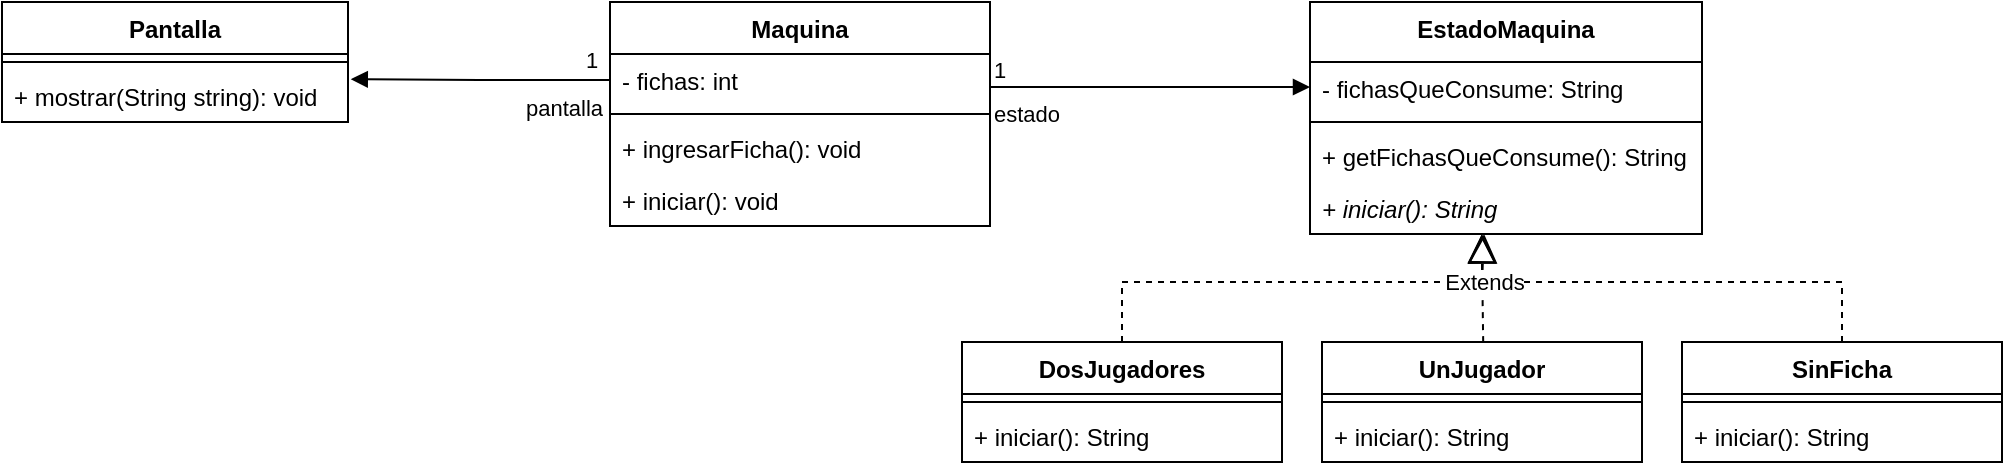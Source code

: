<mxfile version="28.2.1">
  <diagram name="Página-1" id="4M-b7nxcoDIyR_Gfe6YO">
    <mxGraphModel dx="983" dy="536" grid="1" gridSize="10" guides="1" tooltips="1" connect="1" arrows="1" fold="1" page="1" pageScale="1" pageWidth="827" pageHeight="1169" math="0" shadow="0">
      <root>
        <mxCell id="0" />
        <mxCell id="1" parent="0" />
        <mxCell id="tshGxrM7-_u3ijoIINoY-27" value="" style="endArrow=block;dashed=1;endFill=0;endSize=12;html=1;rounded=0;exitX=0.51;exitY=0.001;exitDx=0;exitDy=0;entryX=0.443;entryY=1.089;entryDx=0;entryDy=0;entryPerimeter=0;exitPerimeter=0;" parent="1" edge="1">
          <mxGeometry width="160" relative="1" as="geometry">
            <mxPoint x="850.6" y="280.06" as="sourcePoint" />
            <mxPoint x="849.828" y="226.314" as="targetPoint" />
          </mxGeometry>
        </mxCell>
        <mxCell id="tshGxrM7-_u3ijoIINoY-23" value="" style="endArrow=block;dashed=1;endFill=0;endSize=12;html=1;rounded=0;exitX=0.5;exitY=0;exitDx=0;exitDy=0;" parent="1" source="tshGxrM7-_u3ijoIINoY-16" edge="1">
          <mxGeometry width="160" relative="1" as="geometry">
            <mxPoint x="1030" y="276" as="sourcePoint" />
            <mxPoint x="850" y="226" as="targetPoint" />
            <Array as="points">
              <mxPoint x="1030" y="250" />
              <mxPoint x="850" y="250" />
            </Array>
          </mxGeometry>
        </mxCell>
        <mxCell id="tshGxrM7-_u3ijoIINoY-1" value="Maquina" style="swimlane;fontStyle=1;align=center;verticalAlign=top;childLayout=stackLayout;horizontal=1;startSize=26;horizontalStack=0;resizeParent=1;resizeParentMax=0;resizeLast=0;collapsible=1;marginBottom=0;whiteSpace=wrap;html=1;" parent="1" vertex="1">
          <mxGeometry x="414" y="110" width="190" height="112" as="geometry" />
        </mxCell>
        <mxCell id="tshGxrM7-_u3ijoIINoY-2" value="- fichas: int" style="text;strokeColor=none;fillColor=none;align=left;verticalAlign=top;spacingLeft=4;spacingRight=4;overflow=hidden;rotatable=0;points=[[0,0.5],[1,0.5]];portConstraint=eastwest;whiteSpace=wrap;html=1;" parent="tshGxrM7-_u3ijoIINoY-1" vertex="1">
          <mxGeometry y="26" width="190" height="26" as="geometry" />
        </mxCell>
        <mxCell id="tshGxrM7-_u3ijoIINoY-3" value="" style="line;strokeWidth=1;fillColor=none;align=left;verticalAlign=middle;spacingTop=-1;spacingLeft=3;spacingRight=3;rotatable=0;labelPosition=right;points=[];portConstraint=eastwest;strokeColor=inherit;" parent="tshGxrM7-_u3ijoIINoY-1" vertex="1">
          <mxGeometry y="52" width="190" height="8" as="geometry" />
        </mxCell>
        <mxCell id="tshGxrM7-_u3ijoIINoY-20" value="+ ingresarFicha(): void" style="text;strokeColor=none;fillColor=none;align=left;verticalAlign=top;spacingLeft=4;spacingRight=4;overflow=hidden;rotatable=0;points=[[0,0.5],[1,0.5]];portConstraint=eastwest;whiteSpace=wrap;html=1;" parent="tshGxrM7-_u3ijoIINoY-1" vertex="1">
          <mxGeometry y="60" width="190" height="26" as="geometry" />
        </mxCell>
        <mxCell id="tshGxrM7-_u3ijoIINoY-4" value="+ iniciar(): void" style="text;strokeColor=none;fillColor=none;align=left;verticalAlign=top;spacingLeft=4;spacingRight=4;overflow=hidden;rotatable=0;points=[[0,0.5],[1,0.5]];portConstraint=eastwest;whiteSpace=wrap;html=1;" parent="tshGxrM7-_u3ijoIINoY-1" vertex="1">
          <mxGeometry y="86" width="190" height="26" as="geometry" />
        </mxCell>
        <mxCell id="tshGxrM7-_u3ijoIINoY-5" value="&lt;div&gt;&lt;span style=&quot;background-color: transparent; color: light-dark(rgb(0, 0, 0), rgb(255, 255, 255));&quot;&gt;EstadoMaquina&lt;/span&gt;&lt;/div&gt;" style="swimlane;fontStyle=1;align=center;verticalAlign=top;childLayout=stackLayout;horizontal=1;startSize=30;horizontalStack=0;resizeParent=1;resizeParentMax=0;resizeLast=0;collapsible=1;marginBottom=0;whiteSpace=wrap;html=1;" parent="1" vertex="1">
          <mxGeometry x="764" y="110" width="196" height="116" as="geometry" />
        </mxCell>
        <mxCell id="4t4xKcmtvkxkxZFlvo2a-5" value="- fichasQueConsume: String" style="text;strokeColor=none;fillColor=none;align=left;verticalAlign=top;spacingLeft=4;spacingRight=4;overflow=hidden;rotatable=0;points=[[0,0.5],[1,0.5]];portConstraint=eastwest;whiteSpace=wrap;html=1;" vertex="1" parent="tshGxrM7-_u3ijoIINoY-5">
          <mxGeometry y="30" width="196" height="26" as="geometry" />
        </mxCell>
        <mxCell id="tshGxrM7-_u3ijoIINoY-7" value="" style="line;strokeWidth=1;fillColor=none;align=left;verticalAlign=middle;spacingTop=-1;spacingLeft=3;spacingRight=3;rotatable=0;labelPosition=right;points=[];portConstraint=eastwest;strokeColor=inherit;" parent="tshGxrM7-_u3ijoIINoY-5" vertex="1">
          <mxGeometry y="56" width="196" height="8" as="geometry" />
        </mxCell>
        <mxCell id="4t4xKcmtvkxkxZFlvo2a-6" value="+ getFichasQueConsume(): String" style="text;strokeColor=none;fillColor=none;align=left;verticalAlign=top;spacingLeft=4;spacingRight=4;overflow=hidden;rotatable=0;points=[[0,0.5],[1,0.5]];portConstraint=eastwest;whiteSpace=wrap;html=1;" vertex="1" parent="tshGxrM7-_u3ijoIINoY-5">
          <mxGeometry y="64" width="196" height="26" as="geometry" />
        </mxCell>
        <mxCell id="tshGxrM7-_u3ijoIINoY-8" value="&lt;i&gt;+ iniciar(): String&lt;/i&gt;" style="text;strokeColor=none;fillColor=none;align=left;verticalAlign=top;spacingLeft=4;spacingRight=4;overflow=hidden;rotatable=0;points=[[0,0.5],[1,0.5]];portConstraint=eastwest;whiteSpace=wrap;html=1;" parent="tshGxrM7-_u3ijoIINoY-5" vertex="1">
          <mxGeometry y="90" width="196" height="26" as="geometry" />
        </mxCell>
        <mxCell id="tshGxrM7-_u3ijoIINoY-9" value="estado" style="endArrow=block;endFill=1;html=1;edgeStyle=orthogonalEdgeStyle;align=left;verticalAlign=top;rounded=0;" parent="1" edge="1">
          <mxGeometry x="-1" relative="1" as="geometry">
            <mxPoint x="604" y="152.5" as="sourcePoint" />
            <mxPoint x="764" y="152.5" as="targetPoint" />
          </mxGeometry>
        </mxCell>
        <mxCell id="tshGxrM7-_u3ijoIINoY-10" value="1" style="edgeLabel;resizable=0;html=1;align=left;verticalAlign=bottom;" parent="tshGxrM7-_u3ijoIINoY-9" connectable="0" vertex="1">
          <mxGeometry x="-1" relative="1" as="geometry" />
        </mxCell>
        <mxCell id="tshGxrM7-_u3ijoIINoY-11" value="UnJugador" style="swimlane;fontStyle=1;align=center;verticalAlign=top;childLayout=stackLayout;horizontal=1;startSize=26;horizontalStack=0;resizeParent=1;resizeParentMax=0;resizeLast=0;collapsible=1;marginBottom=0;whiteSpace=wrap;html=1;" parent="1" vertex="1">
          <mxGeometry x="770" y="280" width="160" height="60" as="geometry" />
        </mxCell>
        <mxCell id="tshGxrM7-_u3ijoIINoY-13" value="" style="line;strokeWidth=1;fillColor=none;align=left;verticalAlign=middle;spacingTop=-1;spacingLeft=3;spacingRight=3;rotatable=0;labelPosition=right;points=[];portConstraint=eastwest;strokeColor=inherit;" parent="tshGxrM7-_u3ijoIINoY-11" vertex="1">
          <mxGeometry y="26" width="160" height="8" as="geometry" />
        </mxCell>
        <mxCell id="4t4xKcmtvkxkxZFlvo2a-3" value="+ iniciar(): String" style="text;strokeColor=none;fillColor=none;align=left;verticalAlign=top;spacingLeft=4;spacingRight=4;overflow=hidden;rotatable=0;points=[[0,0.5],[1,0.5]];portConstraint=eastwest;whiteSpace=wrap;html=1;" vertex="1" parent="tshGxrM7-_u3ijoIINoY-11">
          <mxGeometry y="34" width="160" height="26" as="geometry" />
        </mxCell>
        <mxCell id="tshGxrM7-_u3ijoIINoY-16" value="SinFicha" style="swimlane;fontStyle=1;align=center;verticalAlign=top;childLayout=stackLayout;horizontal=1;startSize=26;horizontalStack=0;resizeParent=1;resizeParentMax=0;resizeLast=0;collapsible=1;marginBottom=0;whiteSpace=wrap;html=1;" parent="1" vertex="1">
          <mxGeometry x="950" y="280" width="160" height="60" as="geometry" />
        </mxCell>
        <mxCell id="tshGxrM7-_u3ijoIINoY-18" value="" style="line;strokeWidth=1;fillColor=none;align=left;verticalAlign=middle;spacingTop=-1;spacingLeft=3;spacingRight=3;rotatable=0;labelPosition=right;points=[];portConstraint=eastwest;strokeColor=inherit;" parent="tshGxrM7-_u3ijoIINoY-16" vertex="1">
          <mxGeometry y="26" width="160" height="8" as="geometry" />
        </mxCell>
        <mxCell id="4t4xKcmtvkxkxZFlvo2a-4" value="+ iniciar(): String" style="text;strokeColor=none;fillColor=none;align=left;verticalAlign=top;spacingLeft=4;spacingRight=4;overflow=hidden;rotatable=0;points=[[0,0.5],[1,0.5]];portConstraint=eastwest;whiteSpace=wrap;html=1;" vertex="1" parent="tshGxrM7-_u3ijoIINoY-16">
          <mxGeometry y="34" width="160" height="26" as="geometry" />
        </mxCell>
        <mxCell id="tshGxrM7-_u3ijoIINoY-21" value="" style="endArrow=block;dashed=1;endFill=0;endSize=12;html=1;rounded=0;entryX=0.444;entryY=1;entryDx=0;entryDy=0;entryPerimeter=0;exitX=0.5;exitY=0;exitDx=0;exitDy=0;" parent="1" source="tshGxrM7-_u3ijoIINoY-24" target="tshGxrM7-_u3ijoIINoY-8" edge="1">
          <mxGeometry width="160" relative="1" as="geometry">
            <mxPoint x="704" y="210" as="sourcePoint" />
            <mxPoint x="864" y="210" as="targetPoint" />
            <Array as="points">
              <mxPoint x="670" y="250" />
              <mxPoint x="850" y="250" />
            </Array>
          </mxGeometry>
        </mxCell>
        <mxCell id="tshGxrM7-_u3ijoIINoY-22" value="&lt;span&gt;Extends&lt;/span&gt;" style="edgeLabel;html=1;align=center;verticalAlign=middle;resizable=0;points=[];labelBackgroundColor=default;" parent="tshGxrM7-_u3ijoIINoY-21" vertex="1" connectable="0">
          <mxGeometry x="-0.177" y="1" relative="1" as="geometry">
            <mxPoint x="114" y="1" as="offset" />
          </mxGeometry>
        </mxCell>
        <mxCell id="tshGxrM7-_u3ijoIINoY-24" value="DosJugadores" style="swimlane;fontStyle=1;align=center;verticalAlign=top;childLayout=stackLayout;horizontal=1;startSize=26;horizontalStack=0;resizeParent=1;resizeParentMax=0;resizeLast=0;collapsible=1;marginBottom=0;whiteSpace=wrap;html=1;" parent="1" vertex="1">
          <mxGeometry x="590" y="280" width="160" height="60" as="geometry" />
        </mxCell>
        <mxCell id="tshGxrM7-_u3ijoIINoY-25" value="" style="line;strokeWidth=1;fillColor=none;align=left;verticalAlign=middle;spacingTop=-1;spacingLeft=3;spacingRight=3;rotatable=0;labelPosition=right;points=[];portConstraint=eastwest;strokeColor=inherit;" parent="tshGxrM7-_u3ijoIINoY-24" vertex="1">
          <mxGeometry y="26" width="160" height="8" as="geometry" />
        </mxCell>
        <mxCell id="4t4xKcmtvkxkxZFlvo2a-2" value="+ iniciar(): String" style="text;strokeColor=none;fillColor=none;align=left;verticalAlign=top;spacingLeft=4;spacingRight=4;overflow=hidden;rotatable=0;points=[[0,0.5],[1,0.5]];portConstraint=eastwest;whiteSpace=wrap;html=1;" vertex="1" parent="tshGxrM7-_u3ijoIINoY-24">
          <mxGeometry y="34" width="160" height="26" as="geometry" />
        </mxCell>
        <mxCell id="tshGxrM7-_u3ijoIINoY-28" value="Pantalla" style="swimlane;fontStyle=1;align=center;verticalAlign=top;childLayout=stackLayout;horizontal=1;startSize=26;horizontalStack=0;resizeParent=1;resizeParentMax=0;resizeLast=0;collapsible=1;marginBottom=0;whiteSpace=wrap;html=1;" parent="1" vertex="1">
          <mxGeometry x="110" y="110" width="173" height="60" as="geometry" />
        </mxCell>
        <mxCell id="tshGxrM7-_u3ijoIINoY-30" value="" style="line;strokeWidth=1;fillColor=none;align=left;verticalAlign=middle;spacingTop=-1;spacingLeft=3;spacingRight=3;rotatable=0;labelPosition=right;points=[];portConstraint=eastwest;strokeColor=inherit;" parent="tshGxrM7-_u3ijoIINoY-28" vertex="1">
          <mxGeometry y="26" width="173" height="8" as="geometry" />
        </mxCell>
        <mxCell id="tshGxrM7-_u3ijoIINoY-31" value="+ mostrar(String string): void" style="text;strokeColor=none;fillColor=none;align=left;verticalAlign=top;spacingLeft=4;spacingRight=4;overflow=hidden;rotatable=0;points=[[0,0.5],[1,0.5]];portConstraint=eastwest;whiteSpace=wrap;html=1;" parent="tshGxrM7-_u3ijoIINoY-28" vertex="1">
          <mxGeometry y="34" width="173" height="26" as="geometry" />
        </mxCell>
        <mxCell id="tshGxrM7-_u3ijoIINoY-35" value="pantalla" style="endArrow=block;endFill=1;html=1;edgeStyle=orthogonalEdgeStyle;align=left;verticalAlign=top;rounded=0;exitX=0;exitY=0.5;exitDx=0;exitDy=0;entryX=1.008;entryY=0.176;entryDx=0;entryDy=0;entryPerimeter=0;" parent="1" edge="1" target="tshGxrM7-_u3ijoIINoY-31" source="tshGxrM7-_u3ijoIINoY-2">
          <mxGeometry x="-0.323" y="1" relative="1" as="geometry">
            <mxPoint x="284" y="229.15" as="sourcePoint" />
            <mxPoint x="414" y="229.51" as="targetPoint" />
            <mxPoint as="offset" />
          </mxGeometry>
        </mxCell>
        <mxCell id="tshGxrM7-_u3ijoIINoY-36" value="1" style="edgeLabel;resizable=0;html=1;align=left;verticalAlign=bottom;" parent="tshGxrM7-_u3ijoIINoY-35" connectable="0" vertex="1">
          <mxGeometry x="-1" relative="1" as="geometry">
            <mxPoint x="-14" y="-2" as="offset" />
          </mxGeometry>
        </mxCell>
      </root>
    </mxGraphModel>
  </diagram>
</mxfile>
